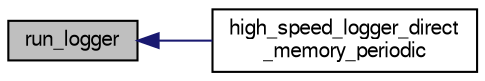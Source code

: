 digraph "run_logger"
{
  edge [fontname="FreeSans",fontsize="10",labelfontname="FreeSans",labelfontsize="10"];
  node [fontname="FreeSans",fontsize="10",shape=record];
  rankdir="LR";
  Node1 [label="run_logger",height=0.2,width=0.4,color="black", fillcolor="grey75", style="filled", fontcolor="black"];
  Node1 -> Node2 [dir="back",color="midnightblue",fontsize="10",style="solid",fontname="FreeSans"];
  Node2 [label="high_speed_logger_direct\l_memory_periodic",height=0.2,width=0.4,color="black", fillcolor="white", style="filled",URL="$high__speed__logger__direct__memory_8h.html#a9464826fae91544e9fc803865f5e3107",tooltip="Main function of the module. "];
}
